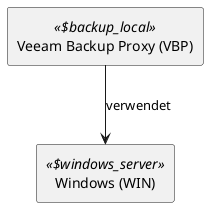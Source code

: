 @startuml


skinparam monochrome true
skinparam componentStyle uml2



show stereotype

rectangle Veeam__F_Backup__F_Proxy__F___N_VBP__O_ as "Veeam Backup Proxy (VBP)" <<$backup_local>> {
}

rectangle Windows__F___N_WIN__O_ as "Windows (WIN)" <<$windows_server>> {
}
Veeam__F_Backup__F_Proxy__F___N_VBP__O_ -down-> Windows__F___N_WIN__O_ : verwendet 

' Begin Protected Region [[layouting]]

' End Protected Region   [[layouting]]

@enduml
' Actifsource ID=[dc5bfacd-eaac-11e8-88d3-bfc6b992bdec,147410c2-0e1a-11e9-8b4c-f9aec93d8b56,Hash]

